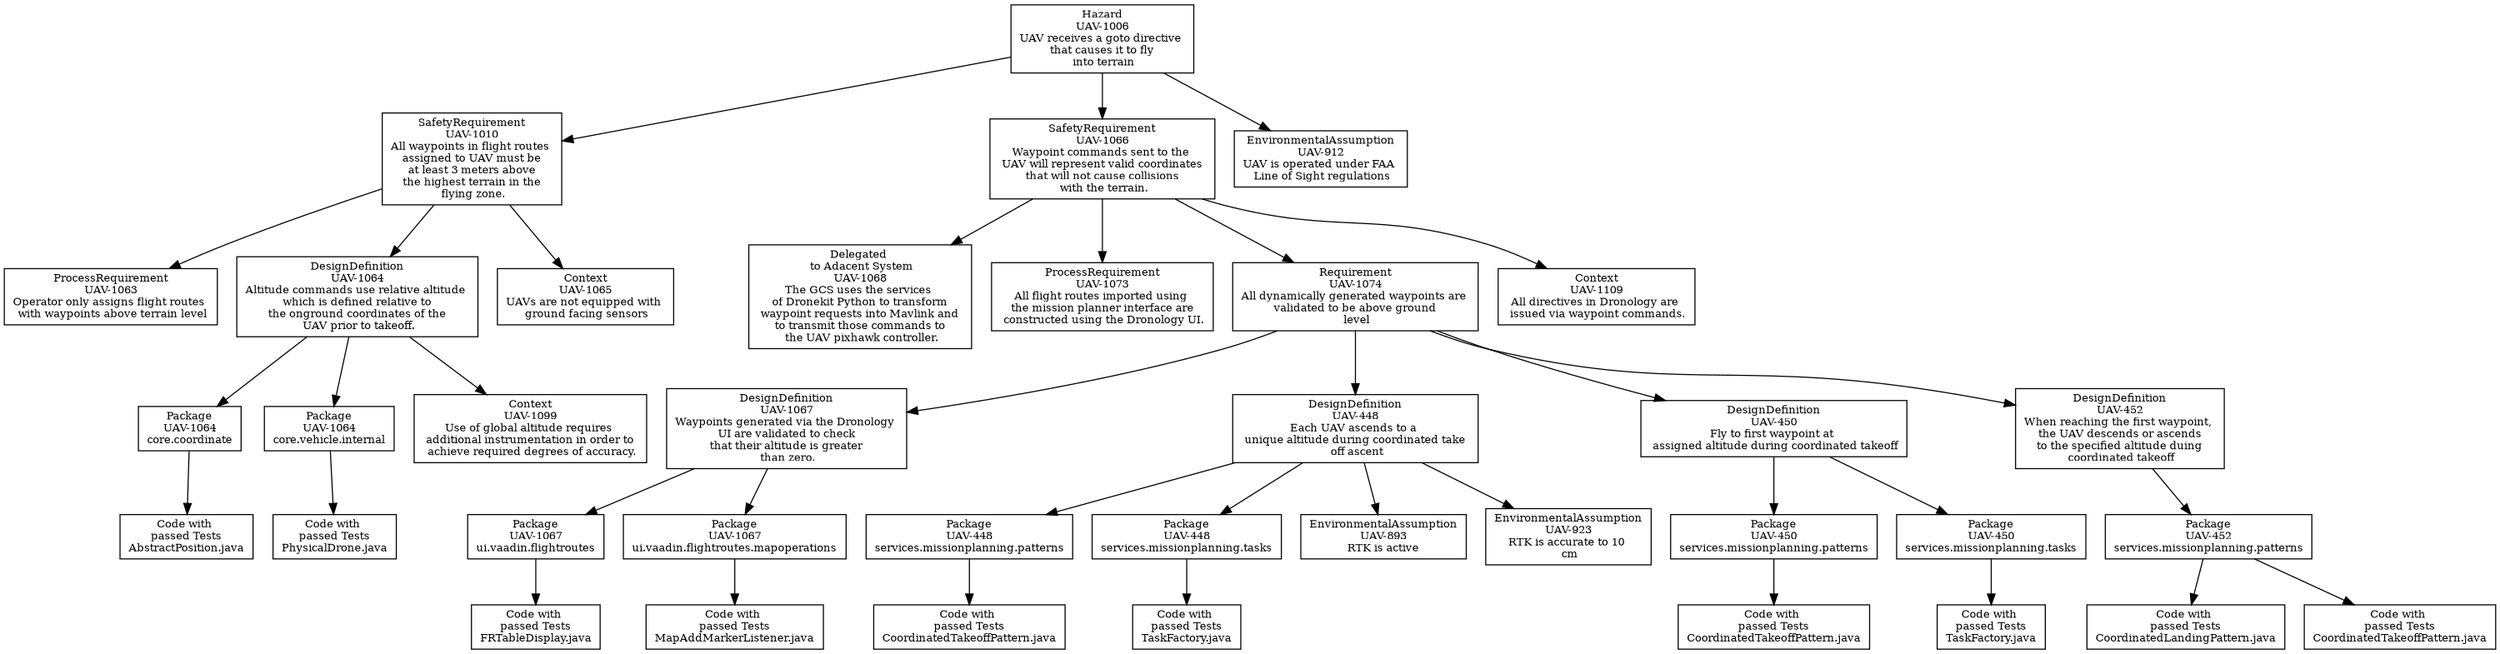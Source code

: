 digraph g { graph [autosize=false, size="20,10!", resolution=200, rankdir = "TD"];
node [ fontsize = "10" shape = "record" ];
edge [];
"UAV-1006"[
label = "Hazard\nUAV-1006\nUAV receives a goto directive \n that causes it to fly \n into terrain "
shape = "record"
color = "black"
];
"UAV-1010"[
label = "SafetyRequirement\nUAV-1010\nAll waypoints in flight routes \n assigned to UAV must be \n at least 3 meters above \n the highest terrain in the \n flying zone. "
shape = "record"
color = "black"
];
"UAV-1063"[
label = "ProcessRequirement\nUAV-1063\nOperator only assigns flight routes \n with waypoints above terrain level "
shape = "record"
color = "black"
];
"UAV-1064"[
label = "DesignDefinition\nUAV-1064\nAltitude commands use relative altitude \n which is defined relative to \n the onground coordinates of the \n UAV prior to takeoff. "
shape = "record"
color = "black"
];
"UAV-1064\ncore.coordinate"[
label = "Package\nUAV-1064\ncore.coordinate"
shape = "record"
color = "black"
];
"UAV-1064edu.nd.dronology.core/src/edu/nd/dronology/core/coordinate/AbstractPosition.java"[
label = "Code with \n passed Tests \nAbstractPosition.java"
shape = "record"
color = "black"
];
"UAV-1064\ncore.vehicle.internal"[
label = "Package\nUAV-1064\ncore.vehicle.internal"
shape = "record"
color = "black"
];
"UAV-1064edu.nd.dronology.core/src/edu/nd/dronology/core/vehicle/internal/PhysicalDrone.java"[
label = "Code with \n passed Tests \nPhysicalDrone.java"
shape = "record"
color = "black"
];
"UAV-1099"[
label = "Context\nUAV-1099\nUse of global altitude requires \n additional instrumentation in order to \n achieve required degrees of accuracy. "
shape = "record"
color = "black"
];
"UAV-1065"[
label = "Context\nUAV-1065\nUAVs are not equipped with \n ground facing sensors "
shape = "record"
color = "black"
];
"UAV-1066"[
label = "SafetyRequirement\nUAV-1066\nWaypoint commands sent to the \n UAV will represent valid coordinates \n that will not cause collisions \n with the terrain. "
shape = "record"
color = "black"
];
"UAV-1068"[
label = " Delegated \n to Adacent System\nUAV-1068\nThe GCS uses the services \n of Dronekit Python to transform \n waypoint requests into Mavlink and \n to transmit those commands to \n the UAV pixhawk controller. "
shape = "record"
color = "black"
];
"UAV-1073"[
label = "ProcessRequirement\nUAV-1073\nAll flight routes imported using \n the mission planner interface are \n constructed using the Dronology UI. "
shape = "record"
color = "black"
];
"UAV-1074"[
label = "Requirement\nUAV-1074\nAll dynamically generated waypoints are \n validated to be above ground \n level "
shape = "record"
color = "black"
];
"UAV-1067"[
label = "DesignDefinition\nUAV-1067\nWaypoints generated via the Dronology \n UI are validated to check \n that their altitude is greater \n than zero. "
shape = "record"
color = "black"
];
"UAV-1067\nui.vaadin.flightroutes"[
label = "Package\nUAV-1067\nui.vaadin.flightroutes"
shape = "record"
color = "black"
];
"UAV-1067edu.nd.dronology.ui.vaadin/src/main/java/edu/nd/dronology/ui/vaadin/flightroutes/FRTableDisplay.java"[
label = "Code with \n passed Tests \nFRTableDisplay.java"
shape = "record"
color = "black"
];
"UAV-1067\nui.vaadin.flightroutes.mapoperations"[
label = "Package\nUAV-1067\nui.vaadin.flightroutes.mapoperations"
shape = "record"
color = "black"
];
"UAV-1067edu.nd.dronology.ui.vaadin/src/main/java/edu/nd/dronology/ui/vaadin/flightroutes/mapoperations/MapAddMarkerListener.java"[
label = "Code with \n passed Tests \nMapAddMarkerListener.java"
shape = "record"
color = "black"
];
"UAV-448"[
label = "DesignDefinition\nUAV-448\nEach UAV ascends to a \n unique altitude during coordinated take \n off ascent "
shape = "record"
color = "black"
];
"UAV-448\nservices.missionplanning.patterns"[
label = "Package\nUAV-448\nservices.missionplanning.patterns"
shape = "record"
color = "black"
];
"UAV-448edu.nd.dronology.services/src/edu/nd/dronology/services/missionplanning/patterns/CoordinatedTakeoffPattern.java"[
label = "Code with \n passed Tests \nCoordinatedTakeoffPattern.java"
shape = "record"
color = "black"
];
"UAV-448\nservices.missionplanning.tasks"[
label = "Package\nUAV-448\nservices.missionplanning.tasks"
shape = "record"
color = "black"
];
"UAV-448edu.nd.dronology.services/src/edu/nd/dronology/services/missionplanning/tasks/TaskFactory.java"[
label = "Code with \n passed Tests \nTaskFactory.java"
shape = "record"
color = "black"
];
"UAV-893"[
label = "EnvironmentalAssumption\nUAV-893\nRTK is active "
shape = "record"
color = "black"
];
"UAV-923"[
label = "EnvironmentalAssumption\nUAV-923\nRTK is accurate to 10 \n cm "
shape = "record"
color = "black"
];
"UAV-450"[
label = "DesignDefinition\nUAV-450\nFly to first waypoint at \n assigned altitude during coordinated takeoff "
shape = "record"
color = "black"
];
"UAV-450\nservices.missionplanning.patterns"[
label = "Package\nUAV-450\nservices.missionplanning.patterns"
shape = "record"
color = "black"
];
"UAV-450edu.nd.dronology.services/src/edu/nd/dronology/services/missionplanning/patterns/CoordinatedTakeoffPattern.java"[
label = "Code with \n passed Tests \nCoordinatedTakeoffPattern.java"
shape = "record"
color = "black"
];
"UAV-450\nservices.missionplanning.tasks"[
label = "Package\nUAV-450\nservices.missionplanning.tasks"
shape = "record"
color = "black"
];
"UAV-450edu.nd.dronology.services/src/edu/nd/dronology/services/missionplanning/tasks/TaskFactory.java"[
label = "Code with \n passed Tests \nTaskFactory.java"
shape = "record"
color = "black"
];
"UAV-452"[
label = "DesignDefinition\nUAV-452\nWhen reaching the first waypoint, \n the UAV descends or ascends \n to the specified altitude duing \n coordinated takeoff "
shape = "record"
color = "black"
];
"UAV-452\nservices.missionplanning.patterns"[
label = "Package\nUAV-452\nservices.missionplanning.patterns"
shape = "record"
color = "black"
];
"UAV-452edu.nd.dronology.services/src/edu/nd/dronology/services/missionplanning/patterns/CoordinatedLandingPattern.java"[
label = "Code with \n passed Tests \nCoordinatedLandingPattern.java"
shape = "record"
color = "black"
];
"UAV-452edu.nd.dronology.services/src/edu/nd/dronology/services/missionplanning/patterns/CoordinatedTakeoffPattern.java"[
label = "Code with \n passed Tests \nCoordinatedTakeoffPattern.java"
shape = "record"
color = "black"
];
"UAV-1109"[
label = "Context\nUAV-1109\nAll directives in Dronology are \n issued via waypoint commands. "
shape = "record"
color = "black"
];
"UAV-912"[
label = "EnvironmentalAssumption\nUAV-912\nUAV is operated under FAA \n Line of Sight regulations "
shape = "record"
color = "black"
];
"UAV-1006" -> "UAV-1010";
"UAV-1010" -> "UAV-1063";
"UAV-1010" -> "UAV-1064";
"UAV-1064" -> "UAV-1064\ncore.coordinate";
"UAV-1064\ncore.coordinate" -> "UAV-1064edu.nd.dronology.core/src/edu/nd/dronology/core/coordinate/AbstractPosition.java";
"UAV-1064" -> "UAV-1064\ncore.vehicle.internal";
"UAV-1064\ncore.vehicle.internal" -> "UAV-1064edu.nd.dronology.core/src/edu/nd/dronology/core/vehicle/internal/PhysicalDrone.java";
"UAV-1064" -> "UAV-1099";
"UAV-1010" -> "UAV-1065";
"UAV-1006" -> "UAV-1066";
"UAV-1066" -> "UAV-1068";
"UAV-1066" -> "UAV-1073";
"UAV-1066" -> "UAV-1074";
"UAV-1074" -> "UAV-1067";
"UAV-1067" -> "UAV-1067\nui.vaadin.flightroutes";
"UAV-1067\nui.vaadin.flightroutes" -> "UAV-1067edu.nd.dronology.ui.vaadin/src/main/java/edu/nd/dronology/ui/vaadin/flightroutes/FRTableDisplay.java";
"UAV-1067" -> "UAV-1067\nui.vaadin.flightroutes.mapoperations";
"UAV-1067\nui.vaadin.flightroutes.mapoperations" -> "UAV-1067edu.nd.dronology.ui.vaadin/src/main/java/edu/nd/dronology/ui/vaadin/flightroutes/mapoperations/MapAddMarkerListener.java";
"UAV-1074" -> "UAV-448";
"UAV-448" -> "UAV-448\nservices.missionplanning.patterns";
"UAV-448\nservices.missionplanning.patterns" -> "UAV-448edu.nd.dronology.services/src/edu/nd/dronology/services/missionplanning/patterns/CoordinatedTakeoffPattern.java";
"UAV-448" -> "UAV-448\nservices.missionplanning.tasks";
"UAV-448\nservices.missionplanning.tasks" -> "UAV-448edu.nd.dronology.services/src/edu/nd/dronology/services/missionplanning/tasks/TaskFactory.java";
"UAV-448" -> "UAV-893";
"UAV-448" -> "UAV-923";
"UAV-1074" -> "UAV-450";
"UAV-450" -> "UAV-450\nservices.missionplanning.patterns";
"UAV-450\nservices.missionplanning.patterns" -> "UAV-450edu.nd.dronology.services/src/edu/nd/dronology/services/missionplanning/patterns/CoordinatedTakeoffPattern.java";
"UAV-450" -> "UAV-450\nservices.missionplanning.tasks";
"UAV-450\nservices.missionplanning.tasks" -> "UAV-450edu.nd.dronology.services/src/edu/nd/dronology/services/missionplanning/tasks/TaskFactory.java";
"UAV-1074" -> "UAV-452";
"UAV-452" -> "UAV-452\nservices.missionplanning.patterns";
"UAV-452\nservices.missionplanning.patterns" -> "UAV-452edu.nd.dronology.services/src/edu/nd/dronology/services/missionplanning/patterns/CoordinatedLandingPattern.java";
"UAV-452\nservices.missionplanning.patterns" -> "UAV-452edu.nd.dronology.services/src/edu/nd/dronology/services/missionplanning/patterns/CoordinatedTakeoffPattern.java";
"UAV-1066" -> "UAV-1109";
"UAV-1006" -> "UAV-912";
}
